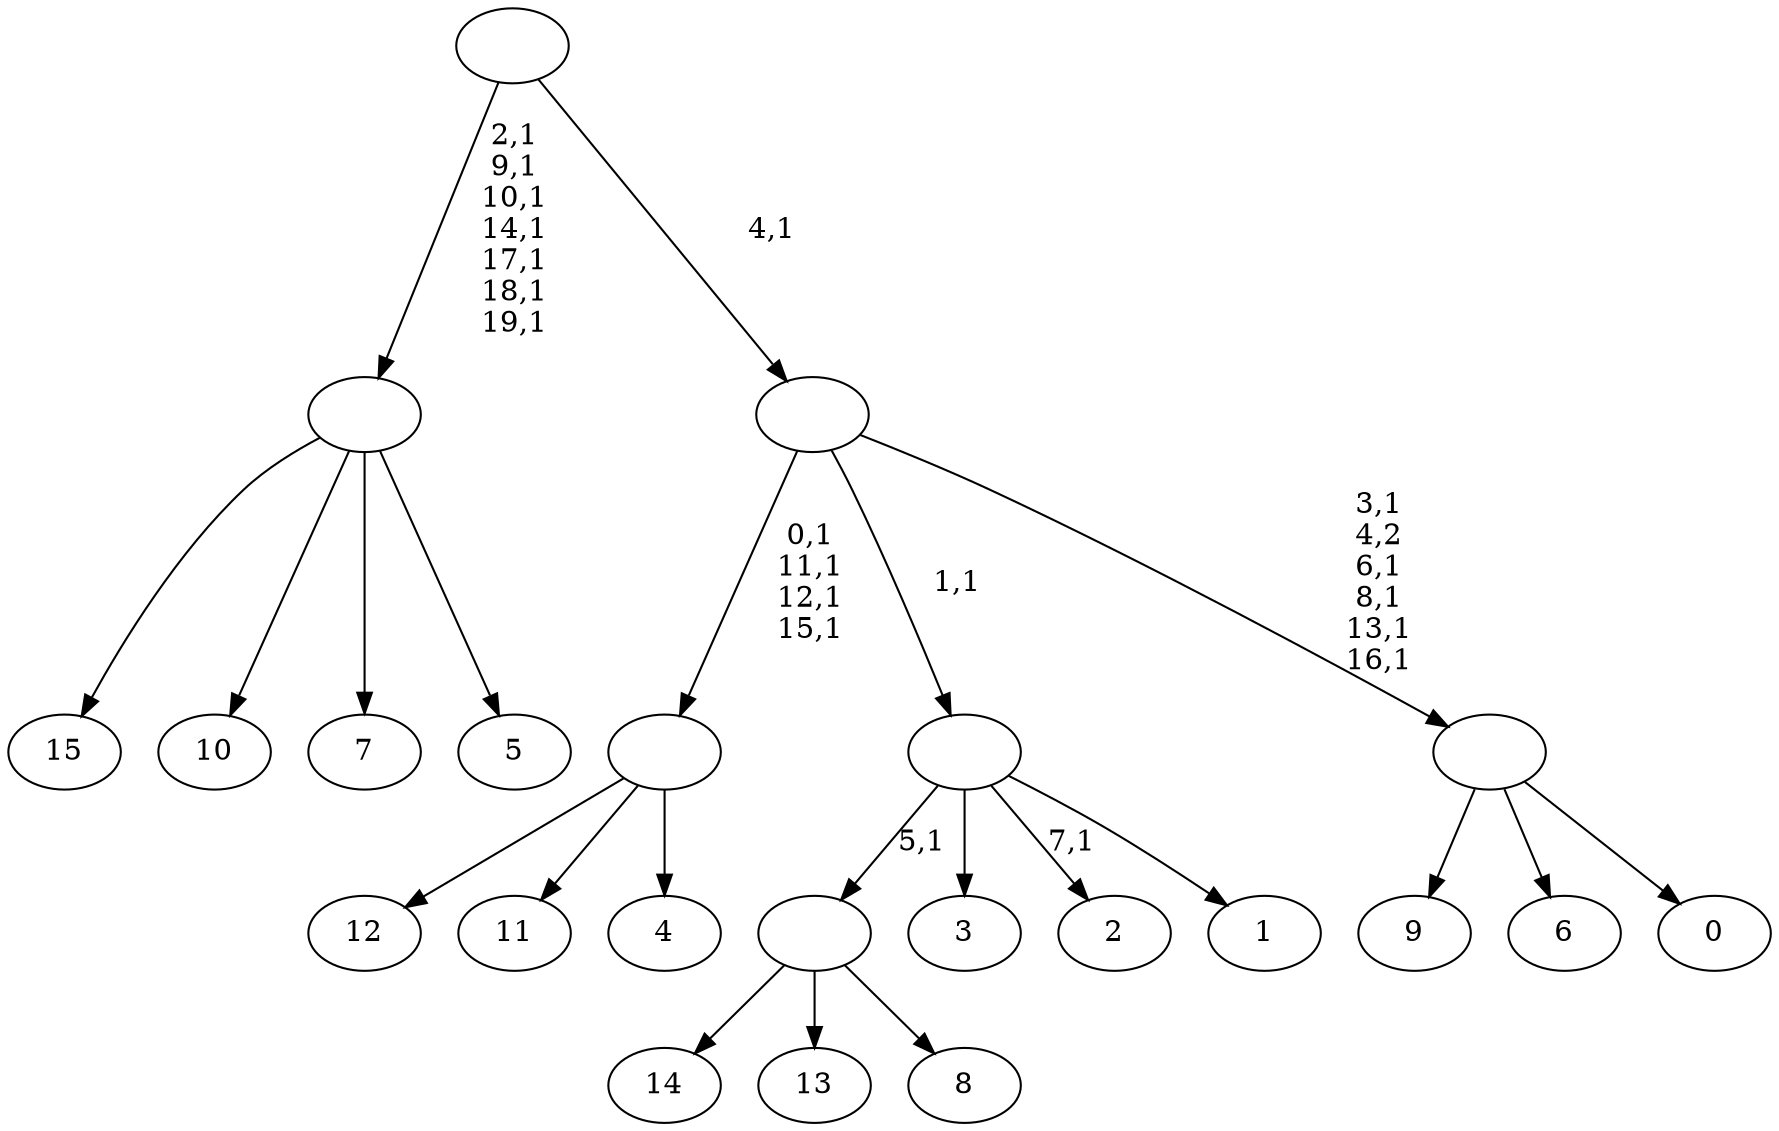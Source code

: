 digraph T {
	36 [label="15"]
	35 [label="14"]
	34 [label="13"]
	33 [label="12"]
	32 [label="11"]
	31 [label="10"]
	30 [label="9"]
	29 [label="8"]
	28 [label=""]
	27 [label="7"]
	26 [label="6"]
	25 [label="5"]
	24 [label=""]
	17 [label="4"]
	16 [label=""]
	12 [label="3"]
	11 [label="2"]
	9 [label="1"]
	8 [label=""]
	7 [label="0"]
	6 [label=""]
	1 [label=""]
	0 [label=""]
	28 -> 35 [label=""]
	28 -> 34 [label=""]
	28 -> 29 [label=""]
	24 -> 36 [label=""]
	24 -> 31 [label=""]
	24 -> 27 [label=""]
	24 -> 25 [label=""]
	16 -> 33 [label=""]
	16 -> 32 [label=""]
	16 -> 17 [label=""]
	8 -> 11 [label="7,1"]
	8 -> 28 [label="5,1"]
	8 -> 12 [label=""]
	8 -> 9 [label=""]
	6 -> 30 [label=""]
	6 -> 26 [label=""]
	6 -> 7 [label=""]
	1 -> 6 [label="3,1\n4,2\n6,1\n8,1\n13,1\n16,1"]
	1 -> 16 [label="0,1\n11,1\n12,1\n15,1"]
	1 -> 8 [label="1,1"]
	0 -> 24 [label="2,1\n9,1\n10,1\n14,1\n17,1\n18,1\n19,1"]
	0 -> 1 [label="4,1"]
}
